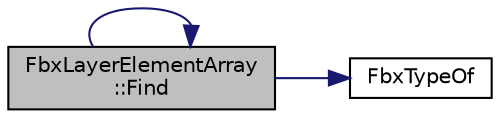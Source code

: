 digraph "FbxLayerElementArray::Find"
{
  edge [fontname="Helvetica",fontsize="10",labelfontname="Helvetica",labelfontsize="10"];
  node [fontname="Helvetica",fontsize="10",shape=record];
  rankdir="LR";
  Node27 [label="FbxLayerElementArray\l::Find",height=0.2,width=0.4,color="black", fillcolor="grey75", style="filled", fontcolor="black"];
  Node27 -> Node27 [color="midnightblue",fontsize="10",style="solid"];
  Node27 -> Node28 [color="midnightblue",fontsize="10",style="solid"];
  Node28 [label="FbxTypeOf",height=0.2,width=0.4,color="black", fillcolor="white", style="filled",URL="$fbxlayer_8h.html#a729662a11e394d8121317d19cb7c5fab"];
}
